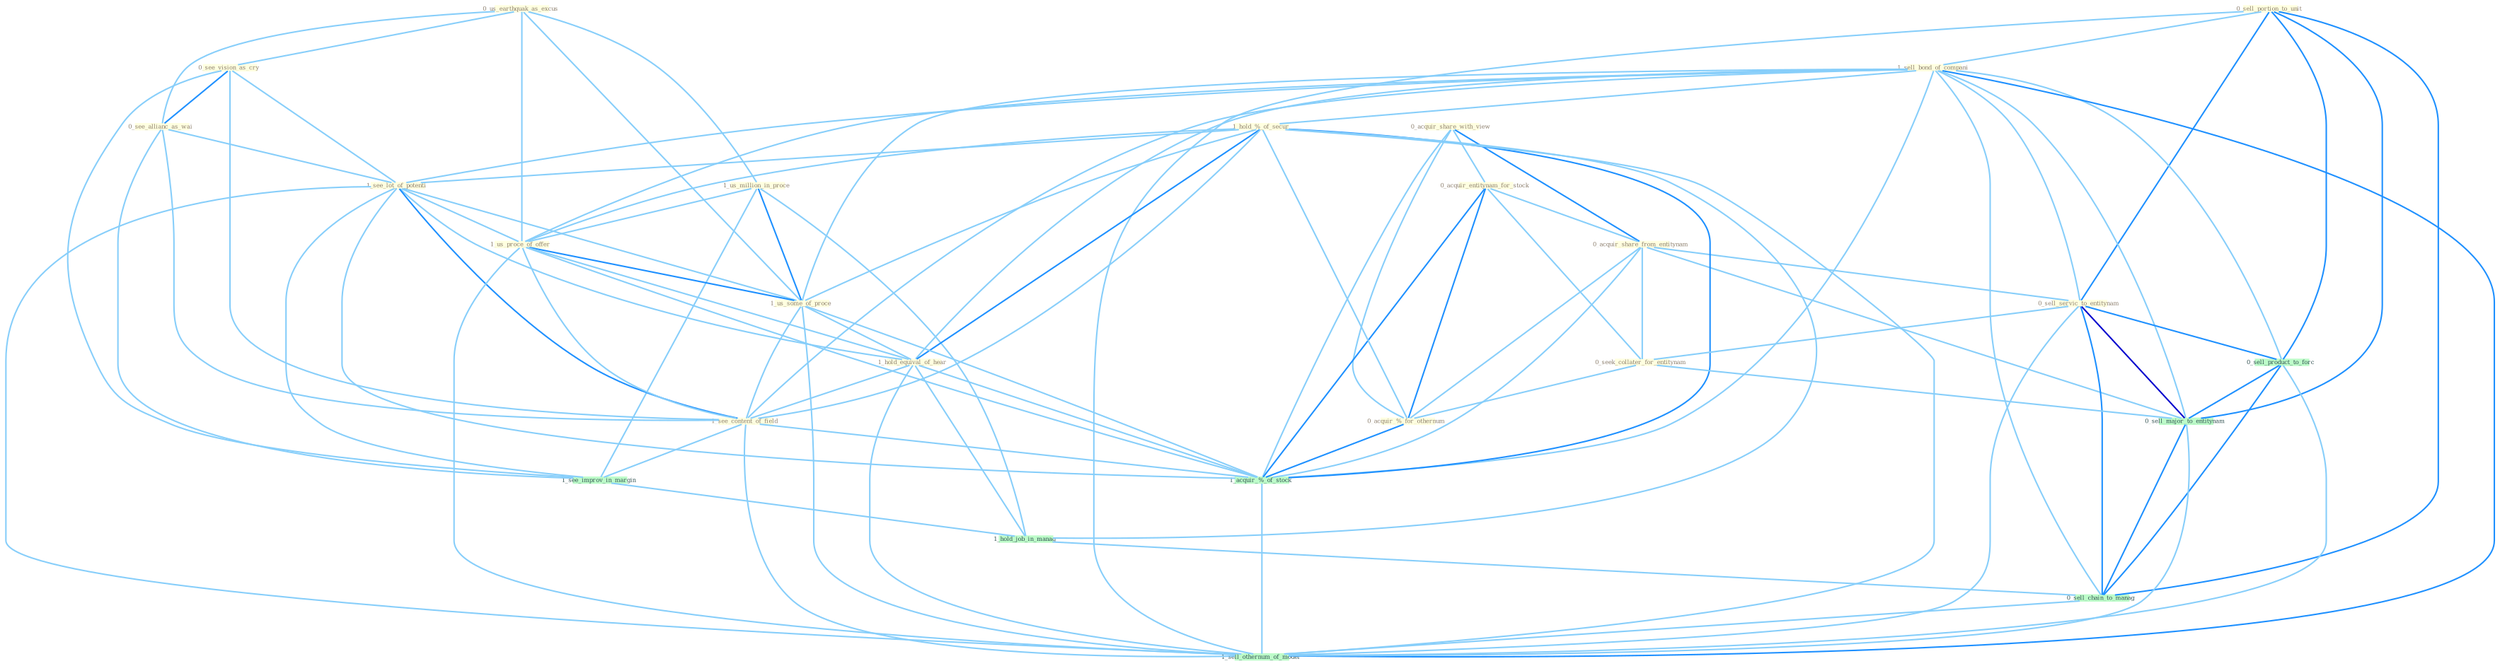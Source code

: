 Graph G{ 
    node
    [shape=polygon,style=filled,width=.5,height=.06,color="#BDFCC9",fixedsize=true,fontsize=4,
    fontcolor="#2f4f4f"];
    {node
    [color="#ffffe0", fontcolor="#8b7d6b"] "0_us_earthquak_as_excus " "0_acquir_share_with_view " "0_see_vision_as_cry " "0_sell_portion_to_unit " "0_see_allianc_as_wai " "0_acquir_entitynam_for_stock " "1_sell_bond_of_compani " "0_acquir_share_from_entitynam " "1_us_million_in_proce " "1_hold_%_of_secur " "1_see_lot_of_potenti " "1_us_proce_of_offer " "0_sell_servic_to_entitynam " "0_seek_collater_for_entitynam " "1_us_some_of_proce " "1_hold_equival_of_hear " "0_acquir_%_for_othernum " "1_see_content_of_field "}
{node [color="#fff0f5", fontcolor="#b22222"]}
edge [color="#B0E2FF"];

	"0_us_earthquak_as_excus " -- "0_see_vision_as_cry " [w="1", color="#87cefa" ];
	"0_us_earthquak_as_excus " -- "0_see_allianc_as_wai " [w="1", color="#87cefa" ];
	"0_us_earthquak_as_excus " -- "1_us_million_in_proce " [w="1", color="#87cefa" ];
	"0_us_earthquak_as_excus " -- "1_us_proce_of_offer " [w="1", color="#87cefa" ];
	"0_us_earthquak_as_excus " -- "1_us_some_of_proce " [w="1", color="#87cefa" ];
	"0_acquir_share_with_view " -- "0_acquir_entitynam_for_stock " [w="1", color="#87cefa" ];
	"0_acquir_share_with_view " -- "0_acquir_share_from_entitynam " [w="2", color="#1e90ff" , len=0.8];
	"0_acquir_share_with_view " -- "0_acquir_%_for_othernum " [w="1", color="#87cefa" ];
	"0_acquir_share_with_view " -- "1_acquir_%_of_stock " [w="1", color="#87cefa" ];
	"0_see_vision_as_cry " -- "0_see_allianc_as_wai " [w="2", color="#1e90ff" , len=0.8];
	"0_see_vision_as_cry " -- "1_see_lot_of_potenti " [w="1", color="#87cefa" ];
	"0_see_vision_as_cry " -- "1_see_content_of_field " [w="1", color="#87cefa" ];
	"0_see_vision_as_cry " -- "1_see_improv_in_margin " [w="1", color="#87cefa" ];
	"0_sell_portion_to_unit " -- "1_sell_bond_of_compani " [w="1", color="#87cefa" ];
	"0_sell_portion_to_unit " -- "0_sell_servic_to_entitynam " [w="2", color="#1e90ff" , len=0.8];
	"0_sell_portion_to_unit " -- "0_sell_product_to_forc " [w="2", color="#1e90ff" , len=0.8];
	"0_sell_portion_to_unit " -- "0_sell_major_to_entitynam " [w="2", color="#1e90ff" , len=0.8];
	"0_sell_portion_to_unit " -- "0_sell_chain_to_manag " [w="2", color="#1e90ff" , len=0.8];
	"0_sell_portion_to_unit " -- "1_sell_othernum_of_model " [w="1", color="#87cefa" ];
	"0_see_allianc_as_wai " -- "1_see_lot_of_potenti " [w="1", color="#87cefa" ];
	"0_see_allianc_as_wai " -- "1_see_content_of_field " [w="1", color="#87cefa" ];
	"0_see_allianc_as_wai " -- "1_see_improv_in_margin " [w="1", color="#87cefa" ];
	"0_acquir_entitynam_for_stock " -- "0_acquir_share_from_entitynam " [w="1", color="#87cefa" ];
	"0_acquir_entitynam_for_stock " -- "0_seek_collater_for_entitynam " [w="1", color="#87cefa" ];
	"0_acquir_entitynam_for_stock " -- "0_acquir_%_for_othernum " [w="2", color="#1e90ff" , len=0.8];
	"0_acquir_entitynam_for_stock " -- "1_acquir_%_of_stock " [w="2", color="#1e90ff" , len=0.8];
	"1_sell_bond_of_compani " -- "1_hold_%_of_secur " [w="1", color="#87cefa" ];
	"1_sell_bond_of_compani " -- "1_see_lot_of_potenti " [w="1", color="#87cefa" ];
	"1_sell_bond_of_compani " -- "1_us_proce_of_offer " [w="1", color="#87cefa" ];
	"1_sell_bond_of_compani " -- "0_sell_servic_to_entitynam " [w="1", color="#87cefa" ];
	"1_sell_bond_of_compani " -- "1_us_some_of_proce " [w="1", color="#87cefa" ];
	"1_sell_bond_of_compani " -- "1_hold_equival_of_hear " [w="1", color="#87cefa" ];
	"1_sell_bond_of_compani " -- "1_see_content_of_field " [w="1", color="#87cefa" ];
	"1_sell_bond_of_compani " -- "1_acquir_%_of_stock " [w="1", color="#87cefa" ];
	"1_sell_bond_of_compani " -- "0_sell_product_to_forc " [w="1", color="#87cefa" ];
	"1_sell_bond_of_compani " -- "0_sell_major_to_entitynam " [w="1", color="#87cefa" ];
	"1_sell_bond_of_compani " -- "0_sell_chain_to_manag " [w="1", color="#87cefa" ];
	"1_sell_bond_of_compani " -- "1_sell_othernum_of_model " [w="2", color="#1e90ff" , len=0.8];
	"0_acquir_share_from_entitynam " -- "0_sell_servic_to_entitynam " [w="1", color="#87cefa" ];
	"0_acquir_share_from_entitynam " -- "0_seek_collater_for_entitynam " [w="1", color="#87cefa" ];
	"0_acquir_share_from_entitynam " -- "0_acquir_%_for_othernum " [w="1", color="#87cefa" ];
	"0_acquir_share_from_entitynam " -- "1_acquir_%_of_stock " [w="1", color="#87cefa" ];
	"0_acquir_share_from_entitynam " -- "0_sell_major_to_entitynam " [w="1", color="#87cefa" ];
	"1_us_million_in_proce " -- "1_us_proce_of_offer " [w="1", color="#87cefa" ];
	"1_us_million_in_proce " -- "1_us_some_of_proce " [w="2", color="#1e90ff" , len=0.8];
	"1_us_million_in_proce " -- "1_see_improv_in_margin " [w="1", color="#87cefa" ];
	"1_us_million_in_proce " -- "1_hold_job_in_manag " [w="1", color="#87cefa" ];
	"1_hold_%_of_secur " -- "1_see_lot_of_potenti " [w="1", color="#87cefa" ];
	"1_hold_%_of_secur " -- "1_us_proce_of_offer " [w="1", color="#87cefa" ];
	"1_hold_%_of_secur " -- "1_us_some_of_proce " [w="1", color="#87cefa" ];
	"1_hold_%_of_secur " -- "1_hold_equival_of_hear " [w="2", color="#1e90ff" , len=0.8];
	"1_hold_%_of_secur " -- "0_acquir_%_for_othernum " [w="1", color="#87cefa" ];
	"1_hold_%_of_secur " -- "1_see_content_of_field " [w="1", color="#87cefa" ];
	"1_hold_%_of_secur " -- "1_acquir_%_of_stock " [w="2", color="#1e90ff" , len=0.8];
	"1_hold_%_of_secur " -- "1_hold_job_in_manag " [w="1", color="#87cefa" ];
	"1_hold_%_of_secur " -- "1_sell_othernum_of_model " [w="1", color="#87cefa" ];
	"1_see_lot_of_potenti " -- "1_us_proce_of_offer " [w="1", color="#87cefa" ];
	"1_see_lot_of_potenti " -- "1_us_some_of_proce " [w="1", color="#87cefa" ];
	"1_see_lot_of_potenti " -- "1_hold_equival_of_hear " [w="1", color="#87cefa" ];
	"1_see_lot_of_potenti " -- "1_see_content_of_field " [w="2", color="#1e90ff" , len=0.8];
	"1_see_lot_of_potenti " -- "1_see_improv_in_margin " [w="1", color="#87cefa" ];
	"1_see_lot_of_potenti " -- "1_acquir_%_of_stock " [w="1", color="#87cefa" ];
	"1_see_lot_of_potenti " -- "1_sell_othernum_of_model " [w="1", color="#87cefa" ];
	"1_us_proce_of_offer " -- "1_us_some_of_proce " [w="2", color="#1e90ff" , len=0.8];
	"1_us_proce_of_offer " -- "1_hold_equival_of_hear " [w="1", color="#87cefa" ];
	"1_us_proce_of_offer " -- "1_see_content_of_field " [w="1", color="#87cefa" ];
	"1_us_proce_of_offer " -- "1_acquir_%_of_stock " [w="1", color="#87cefa" ];
	"1_us_proce_of_offer " -- "1_sell_othernum_of_model " [w="1", color="#87cefa" ];
	"0_sell_servic_to_entitynam " -- "0_seek_collater_for_entitynam " [w="1", color="#87cefa" ];
	"0_sell_servic_to_entitynam " -- "0_sell_product_to_forc " [w="2", color="#1e90ff" , len=0.8];
	"0_sell_servic_to_entitynam " -- "0_sell_major_to_entitynam " [w="3", color="#0000cd" , len=0.6];
	"0_sell_servic_to_entitynam " -- "0_sell_chain_to_manag " [w="2", color="#1e90ff" , len=0.8];
	"0_sell_servic_to_entitynam " -- "1_sell_othernum_of_model " [w="1", color="#87cefa" ];
	"0_seek_collater_for_entitynam " -- "0_acquir_%_for_othernum " [w="1", color="#87cefa" ];
	"0_seek_collater_for_entitynam " -- "0_sell_major_to_entitynam " [w="1", color="#87cefa" ];
	"1_us_some_of_proce " -- "1_hold_equival_of_hear " [w="1", color="#87cefa" ];
	"1_us_some_of_proce " -- "1_see_content_of_field " [w="1", color="#87cefa" ];
	"1_us_some_of_proce " -- "1_acquir_%_of_stock " [w="1", color="#87cefa" ];
	"1_us_some_of_proce " -- "1_sell_othernum_of_model " [w="1", color="#87cefa" ];
	"1_hold_equival_of_hear " -- "1_see_content_of_field " [w="1", color="#87cefa" ];
	"1_hold_equival_of_hear " -- "1_acquir_%_of_stock " [w="1", color="#87cefa" ];
	"1_hold_equival_of_hear " -- "1_hold_job_in_manag " [w="1", color="#87cefa" ];
	"1_hold_equival_of_hear " -- "1_sell_othernum_of_model " [w="1", color="#87cefa" ];
	"0_acquir_%_for_othernum " -- "1_acquir_%_of_stock " [w="2", color="#1e90ff" , len=0.8];
	"1_see_content_of_field " -- "1_see_improv_in_margin " [w="1", color="#87cefa" ];
	"1_see_content_of_field " -- "1_acquir_%_of_stock " [w="1", color="#87cefa" ];
	"1_see_content_of_field " -- "1_sell_othernum_of_model " [w="1", color="#87cefa" ];
	"1_see_improv_in_margin " -- "1_hold_job_in_manag " [w="1", color="#87cefa" ];
	"1_acquir_%_of_stock " -- "1_sell_othernum_of_model " [w="1", color="#87cefa" ];
	"1_hold_job_in_manag " -- "0_sell_chain_to_manag " [w="1", color="#87cefa" ];
	"0_sell_product_to_forc " -- "0_sell_major_to_entitynam " [w="2", color="#1e90ff" , len=0.8];
	"0_sell_product_to_forc " -- "0_sell_chain_to_manag " [w="2", color="#1e90ff" , len=0.8];
	"0_sell_product_to_forc " -- "1_sell_othernum_of_model " [w="1", color="#87cefa" ];
	"0_sell_major_to_entitynam " -- "0_sell_chain_to_manag " [w="2", color="#1e90ff" , len=0.8];
	"0_sell_major_to_entitynam " -- "1_sell_othernum_of_model " [w="1", color="#87cefa" ];
	"0_sell_chain_to_manag " -- "1_sell_othernum_of_model " [w="1", color="#87cefa" ];
}